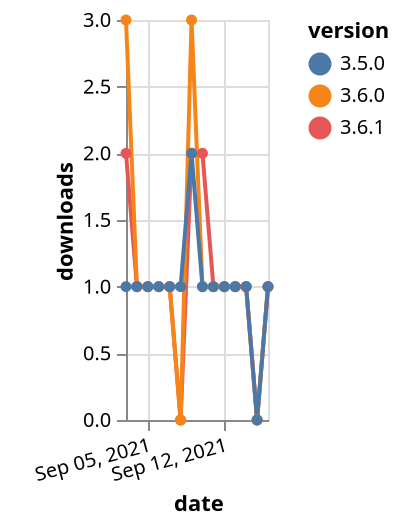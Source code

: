 {"$schema": "https://vega.github.io/schema/vega-lite/v5.json", "description": "A simple bar chart with embedded data.", "data": {"values": [{"date": "2021-09-03", "total": 49, "delta": 2, "version": "3.6.1"}, {"date": "2021-09-04", "total": 50, "delta": 1, "version": "3.6.1"}, {"date": "2021-09-05", "total": 51, "delta": 1, "version": "3.6.1"}, {"date": "2021-09-06", "total": 52, "delta": 1, "version": "3.6.1"}, {"date": "2021-09-07", "total": 53, "delta": 1, "version": "3.6.1"}, {"date": "2021-09-08", "total": 53, "delta": 0, "version": "3.6.1"}, {"date": "2021-09-09", "total": 55, "delta": 2, "version": "3.6.1"}, {"date": "2021-09-10", "total": 57, "delta": 2, "version": "3.6.1"}, {"date": "2021-09-11", "total": 58, "delta": 1, "version": "3.6.1"}, {"date": "2021-09-12", "total": 59, "delta": 1, "version": "3.6.1"}, {"date": "2021-09-13", "total": 60, "delta": 1, "version": "3.6.1"}, {"date": "2021-09-14", "total": 61, "delta": 1, "version": "3.6.1"}, {"date": "2021-09-15", "total": 61, "delta": 0, "version": "3.6.1"}, {"date": "2021-09-16", "total": 62, "delta": 1, "version": "3.6.1"}, {"date": "2021-09-03", "total": 108, "delta": 3, "version": "3.6.0"}, {"date": "2021-09-04", "total": 109, "delta": 1, "version": "3.6.0"}, {"date": "2021-09-05", "total": 110, "delta": 1, "version": "3.6.0"}, {"date": "2021-09-06", "total": 111, "delta": 1, "version": "3.6.0"}, {"date": "2021-09-07", "total": 112, "delta": 1, "version": "3.6.0"}, {"date": "2021-09-08", "total": 112, "delta": 0, "version": "3.6.0"}, {"date": "2021-09-09", "total": 115, "delta": 3, "version": "3.6.0"}, {"date": "2021-09-10", "total": 116, "delta": 1, "version": "3.6.0"}, {"date": "2021-09-11", "total": 117, "delta": 1, "version": "3.6.0"}, {"date": "2021-09-12", "total": 118, "delta": 1, "version": "3.6.0"}, {"date": "2021-09-13", "total": 119, "delta": 1, "version": "3.6.0"}, {"date": "2021-09-14", "total": 120, "delta": 1, "version": "3.6.0"}, {"date": "2021-09-15", "total": 120, "delta": 0, "version": "3.6.0"}, {"date": "2021-09-16", "total": 121, "delta": 1, "version": "3.6.0"}, {"date": "2021-09-03", "total": 135, "delta": 1, "version": "3.5.0"}, {"date": "2021-09-04", "total": 136, "delta": 1, "version": "3.5.0"}, {"date": "2021-09-05", "total": 137, "delta": 1, "version": "3.5.0"}, {"date": "2021-09-06", "total": 138, "delta": 1, "version": "3.5.0"}, {"date": "2021-09-07", "total": 139, "delta": 1, "version": "3.5.0"}, {"date": "2021-09-08", "total": 140, "delta": 1, "version": "3.5.0"}, {"date": "2021-09-09", "total": 142, "delta": 2, "version": "3.5.0"}, {"date": "2021-09-10", "total": 143, "delta": 1, "version": "3.5.0"}, {"date": "2021-09-11", "total": 144, "delta": 1, "version": "3.5.0"}, {"date": "2021-09-12", "total": 145, "delta": 1, "version": "3.5.0"}, {"date": "2021-09-13", "total": 146, "delta": 1, "version": "3.5.0"}, {"date": "2021-09-14", "total": 147, "delta": 1, "version": "3.5.0"}, {"date": "2021-09-15", "total": 147, "delta": 0, "version": "3.5.0"}, {"date": "2021-09-16", "total": 148, "delta": 1, "version": "3.5.0"}]}, "width": "container", "mark": {"type": "line", "point": {"filled": true}}, "encoding": {"x": {"field": "date", "type": "temporal", "timeUnit": "yearmonthdate", "title": "date", "axis": {"labelAngle": -15}}, "y": {"field": "delta", "type": "quantitative", "title": "downloads"}, "color": {"field": "version", "type": "nominal"}, "tooltip": {"field": "delta"}}}